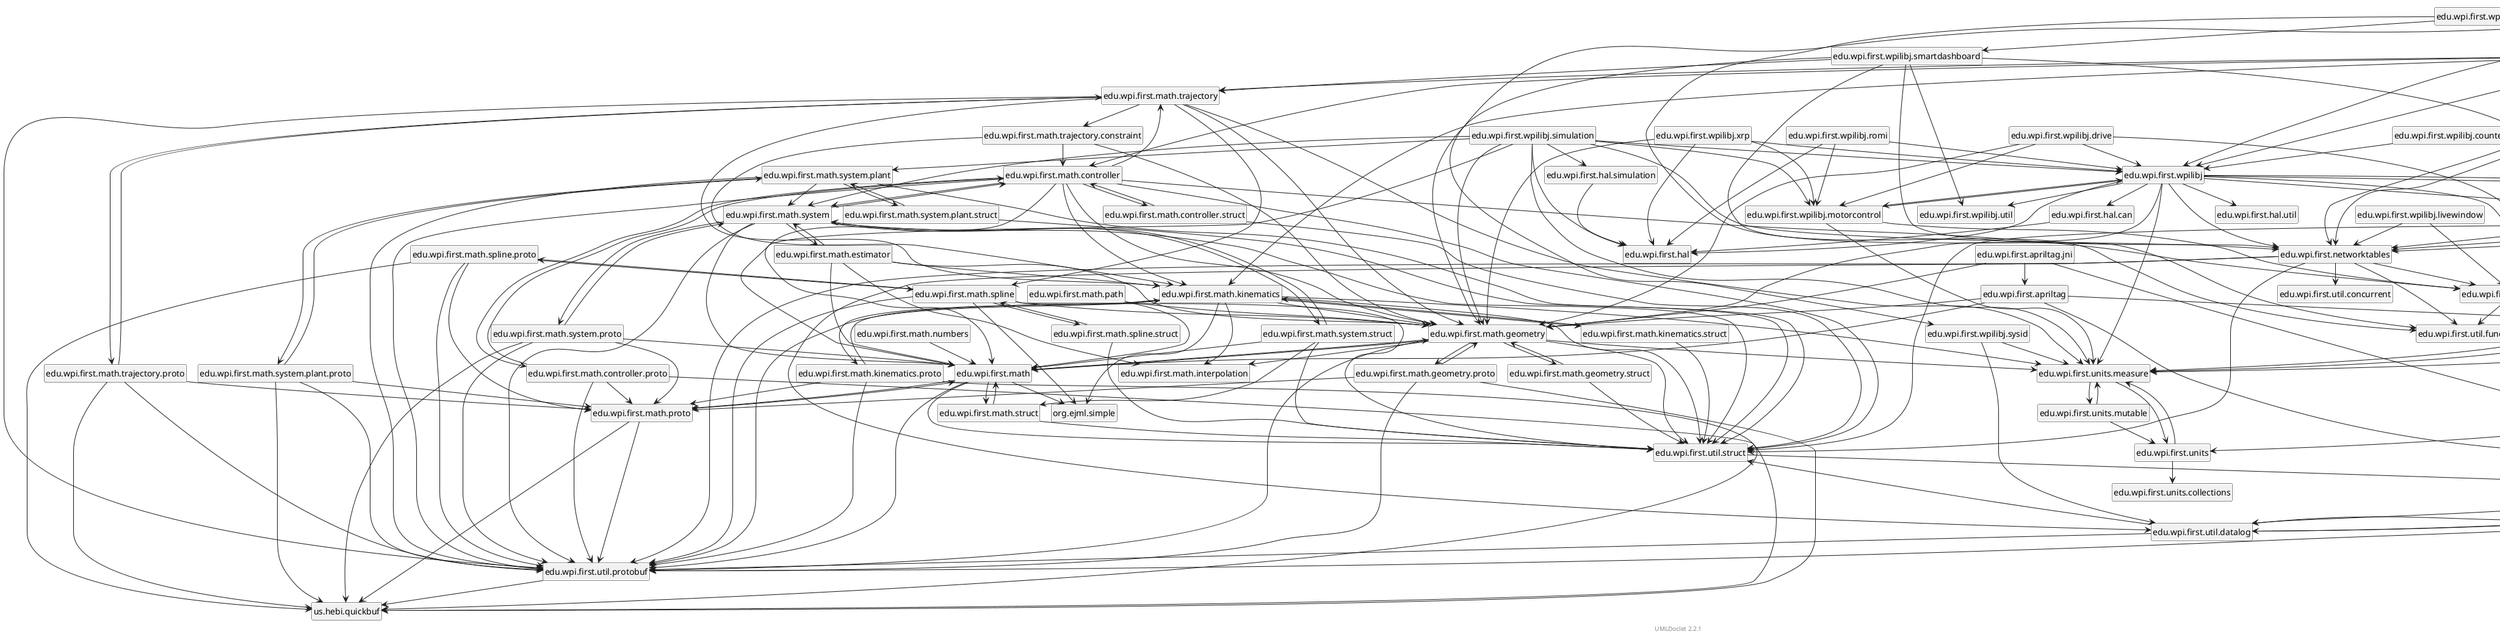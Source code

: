 @startuml
    ' Copyright to this UML and generated images belongs to the author of the corresponding Java sources.

    ' This UML was generated by UMLDoclet (C) Copyright 2016-2025 Talsma ICT.
    ' UMLDoclet 2.2.1 is licensed under the Apache License, version 2.0
    ' and contains parts of PlantUML 1.2024.7 (ASL) Copyright 2009-2025, Arnaud Roques.

    !pragma layout smetana
    skinparam backgroundcolor transparent
    set namespaceSeparator none
    hide circle
    hide empty fields
    hide empty methods

    edu.wpi.first.apriltag --> edu.wpi.first.math.geometry
    edu.wpi.first.apriltag --> edu.wpi.first.util
    edu.wpi.first.apriltag --> org.opencv.core
    edu.wpi.first.apriltag --> edu.wpi.first.math
    edu.wpi.first.apriltag.jni --> edu.wpi.first.apriltag
    edu.wpi.first.apriltag.jni --> edu.wpi.first.math.geometry
    edu.wpi.first.apriltag.jni --> edu.wpi.first.util
    edu.wpi.first.vision --> edu.wpi.first.cscore
    edu.wpi.first.vision --> org.opencv.core
    edu.wpi.first.cameraserver --> edu.wpi.first.networktables
    edu.wpi.first.cameraserver --> edu.wpi.first.cscore
    edu.wpi.first.cameraserver --> edu.wpi.first.util
    edu.wpi.first.cscore --> edu.wpi.first.util
    edu.wpi.first.cscore --> org.opencv.core
    edu.wpi.first.cscore.raw --> edu.wpi.first.cscore
    edu.wpi.first.cscore.raw --> edu.wpi.first.util
    edu.wpi.first.epilogue --> edu.wpi.first.epilogue.logging
    edu.wpi.first.epilogue --> edu.wpi.first.units.measure
    edu.wpi.first.epilogue --> edu.wpi.first.epilogue.logging.errors
    edu.wpi.first.epilogue.logging --> edu.wpi.first.epilogue.logging.errors
    edu.wpi.first.epilogue.logging --> edu.wpi.first.util.sendable
    edu.wpi.first.epilogue.logging --> edu.wpi.first.util.struct
    edu.wpi.first.epilogue.logging --> edu.wpi.first.units
    edu.wpi.first.epilogue.logging --> edu.wpi.first.util.function
    edu.wpi.first.epilogue.logging --> edu.wpi.first.networktables
    edu.wpi.first.epilogue.logging --> edu.wpi.first.util.datalog
    edu.wpi.first.epilogue.logging.errors --> edu.wpi.first.epilogue.logging
    edu.wpi.first.hal.can --> edu.wpi.first.hal
    edu.wpi.first.hal.simulation --> edu.wpi.first.hal
    edu.wpi.first.networktables --> edu.wpi.first.util.struct
    edu.wpi.first.networktables --> edu.wpi.first.util.protobuf
    edu.wpi.first.networktables --> edu.wpi.first.util.function
    edu.wpi.first.networktables --> edu.wpi.first.util.concurrent
    edu.wpi.first.networktables --> edu.wpi.first.util.datalog
    edu.wpi.first.networktables --> edu.wpi.first.util.sendable
    edu.wpi.first.wpilibj2.command --> edu.wpi.first.util.sendable
    edu.wpi.first.wpilibj2.command --> edu.wpi.first.wpilibj
    edu.wpi.first.wpilibj2.command --> edu.wpi.first.math.trajectory
    edu.wpi.first.wpilibj2.command --> edu.wpi.first.math.controller
    edu.wpi.first.wpilibj2.command --> edu.wpi.first.math.kinematics
    edu.wpi.first.wpilibj2.command --> edu.wpi.first.wpilibj.event
    edu.wpi.first.wpilibj2.command --> edu.wpi.first.units.measure
    edu.wpi.first.wpilibj2.command --> edu.wpi.first.util.function
    edu.wpi.first.wpilibj2.command.sysid --> edu.wpi.first.wpilibj.sysid
    edu.wpi.first.wpilibj2.command.sysid --> edu.wpi.first.units.measure
    edu.wpi.first.wpilibj2.command.sysid --> edu.wpi.first.wpilibj2.command
    edu.wpi.first.wpilibj2.command.button --> edu.wpi.first.wpilibj.event
    edu.wpi.first.wpilibj2.command.button --> edu.wpi.first.wpilibj2.command
    edu.wpi.first.wpilibj2.command.button --> edu.wpi.first.math.filter
    edu.wpi.first.wpilibj2.command.button --> edu.wpi.first.networktables
    edu.wpi.first.wpilibj2.command.button --> edu.wpi.first.wpilibj
    edu.wpi.first.wpilibj --> edu.wpi.first.util.sendable
    edu.wpi.first.wpilibj --> edu.wpi.first.hal
    edu.wpi.first.wpilibj --> edu.wpi.first.units.measure
    edu.wpi.first.wpilibj --> edu.wpi.first.math.geometry
    edu.wpi.first.wpilibj --> edu.wpi.first.wpilibj.motorcontrol
    edu.wpi.first.wpilibj --> edu.wpi.first.networktables
    edu.wpi.first.wpilibj --> edu.wpi.first.wpilibj.util
    edu.wpi.first.wpilibj --> edu.wpi.first.hal.util
    edu.wpi.first.wpilibj --> edu.wpi.first.hal.can
    edu.wpi.first.wpilibj --> edu.wpi.first.wpilibj.event
    edu.wpi.first.wpilibj --> edu.wpi.first.util.datalog
    edu.wpi.first.wpilibj --> edu.wpi.first.util
    edu.wpi.first.wpilibj.event --> edu.wpi.first.networktables
    edu.wpi.first.wpilibj.event --> edu.wpi.first.math.filter
    edu.wpi.first.wpilibj.motorcontrol --> edu.wpi.first.units.measure
    edu.wpi.first.wpilibj.motorcontrol --> edu.wpi.first.wpilibj
    edu.wpi.first.wpilibj.motorcontrol --> edu.wpi.first.util.sendable
    edu.wpi.first.wpilibj.shuffleboard --> edu.wpi.first.networktables
    edu.wpi.first.wpilibj.shuffleboard --> edu.wpi.first.util.sendable
    edu.wpi.first.wpilibj.shuffleboard --> edu.wpi.first.cscore
    edu.wpi.first.wpilibj.shuffleboard --> edu.wpi.first.util.function
    edu.wpi.first.wpilibj.shuffleboard --> edu.wpi.first.wpilibj.smartdashboard
    edu.wpi.first.wpilibj.sysid --> edu.wpi.first.units.measure
    edu.wpi.first.wpilibj.sysid --> edu.wpi.first.util.datalog
    edu.wpi.first.wpilibj.drive --> edu.wpi.first.util.sendable
    edu.wpi.first.wpilibj.drive --> edu.wpi.first.wpilibj.motorcontrol
    edu.wpi.first.wpilibj.drive --> edu.wpi.first.math.geometry
    edu.wpi.first.wpilibj.drive --> edu.wpi.first.wpilibj
    edu.wpi.first.wpilibj.simulation --> edu.wpi.first.hal
    edu.wpi.first.wpilibj.simulation --> edu.wpi.first.wpilibj
    edu.wpi.first.wpilibj.simulation --> edu.wpi.first.hal.simulation
    edu.wpi.first.wpilibj.simulation --> edu.wpi.first.math.system.plant
    edu.wpi.first.wpilibj.simulation --> edu.wpi.first.math.system
    edu.wpi.first.wpilibj.simulation --> edu.wpi.first.units.measure
    edu.wpi.first.wpilibj.simulation --> edu.wpi.first.math
    edu.wpi.first.wpilibj.simulation --> edu.wpi.first.math.geometry
    edu.wpi.first.wpilibj.simulation --> edu.wpi.first.wpilibj.motorcontrol
    edu.wpi.first.wpilibj.simulation --> edu.wpi.first.networktables
    edu.wpi.first.wpilibj.livewindow --> edu.wpi.first.networktables
    edu.wpi.first.wpilibj.livewindow --> edu.wpi.first.util.sendable
    edu.wpi.first.wpilibj.counter --> edu.wpi.first.util.sendable
    edu.wpi.first.wpilibj.counter --> edu.wpi.first.wpilibj
    edu.wpi.first.wpilibj.smartdashboard --> edu.wpi.first.networktables
    edu.wpi.first.wpilibj.smartdashboard --> edu.wpi.first.math.geometry
    edu.wpi.first.wpilibj.smartdashboard --> edu.wpi.first.util.sendable
    edu.wpi.first.wpilibj.smartdashboard --> edu.wpi.first.wpilibj.util
    edu.wpi.first.wpilibj.smartdashboard --> edu.wpi.first.util.function
    edu.wpi.first.wpilibj.smartdashboard --> edu.wpi.first.math.trajectory
    edu.wpi.first.math.filter --> edu.wpi.first.util
    edu.wpi.first.math --> edu.wpi.first.math.geometry
    edu.wpi.first.math --> edu.wpi.first.util.protobuf
    edu.wpi.first.math --> edu.wpi.first.util.struct
    edu.wpi.first.math --> org.ejml.simple
    edu.wpi.first.math --> edu.wpi.first.math.proto
    edu.wpi.first.math --> edu.wpi.first.math.struct
    edu.wpi.first.math.proto --> us.hebi.quickbuf
    edu.wpi.first.math.proto --> edu.wpi.first.util.protobuf
    edu.wpi.first.math.proto --> edu.wpi.first.math
    edu.wpi.first.math.spline --> org.ejml.simple
    edu.wpi.first.math.spline --> edu.wpi.first.math.geometry
    edu.wpi.first.math.spline --> edu.wpi.first.util.protobuf
    edu.wpi.first.math.spline --> edu.wpi.first.util.struct
    edu.wpi.first.math.spline --> edu.wpi.first.math.spline.proto
    edu.wpi.first.math.spline --> edu.wpi.first.math.spline.struct
    edu.wpi.first.math.spline.proto --> edu.wpi.first.util.protobuf
    edu.wpi.first.math.spline.proto --> us.hebi.quickbuf
    edu.wpi.first.math.spline.proto --> edu.wpi.first.math.proto
    edu.wpi.first.math.spline.proto --> edu.wpi.first.math.spline
    edu.wpi.first.math.spline.struct --> edu.wpi.first.util.struct
    edu.wpi.first.math.spline.struct --> edu.wpi.first.math.spline
    edu.wpi.first.math.system --> edu.wpi.first.math
    edu.wpi.first.math.system --> edu.wpi.first.util.protobuf
    edu.wpi.first.math.system --> edu.wpi.first.util.struct
    edu.wpi.first.math.system --> edu.wpi.first.math.system.proto
    edu.wpi.first.math.system --> edu.wpi.first.math.system.struct
    edu.wpi.first.math.system --> edu.wpi.first.math.controller
    edu.wpi.first.math.system --> edu.wpi.first.math.estimator
    edu.wpi.first.math.system.proto --> edu.wpi.first.util.protobuf
    edu.wpi.first.math.system.proto --> edu.wpi.first.math
    edu.wpi.first.math.system.proto --> us.hebi.quickbuf
    edu.wpi.first.math.system.proto --> edu.wpi.first.math.proto
    edu.wpi.first.math.system.proto --> edu.wpi.first.math.system
    edu.wpi.first.math.system.plant.proto --> edu.wpi.first.util.protobuf
    edu.wpi.first.math.system.plant.proto --> us.hebi.quickbuf
    edu.wpi.first.math.system.plant.proto --> edu.wpi.first.math.proto
    edu.wpi.first.math.system.plant.proto --> edu.wpi.first.math.system.plant
    edu.wpi.first.math.system.plant --> edu.wpi.first.util.protobuf
    edu.wpi.first.math.system.plant --> edu.wpi.first.util.struct
    edu.wpi.first.math.system.plant --> edu.wpi.first.math.system.plant.proto
    edu.wpi.first.math.system.plant --> edu.wpi.first.math.system.plant.struct
    edu.wpi.first.math.system.plant --> edu.wpi.first.math.system
    edu.wpi.first.math.system.plant.struct --> edu.wpi.first.util.struct
    edu.wpi.first.math.system.plant.struct --> edu.wpi.first.math.system.plant
    edu.wpi.first.math.system.struct --> edu.wpi.first.util.struct
    edu.wpi.first.math.system.struct --> edu.wpi.first.math.struct
    edu.wpi.first.math.system.struct --> edu.wpi.first.math
    edu.wpi.first.math.system.struct --> edu.wpi.first.math.system
    edu.wpi.first.math.path --> edu.wpi.first.math.geometry
    edu.wpi.first.math.path --> edu.wpi.first.math
    edu.wpi.first.math.trajectory.proto --> edu.wpi.first.util.protobuf
    edu.wpi.first.math.trajectory.proto --> us.hebi.quickbuf
    edu.wpi.first.math.trajectory.proto --> edu.wpi.first.math.proto
    edu.wpi.first.math.trajectory.proto --> edu.wpi.first.math.trajectory
    edu.wpi.first.math.trajectory --> edu.wpi.first.math.geometry
    edu.wpi.first.math.trajectory --> edu.wpi.first.math.spline
    edu.wpi.first.math.trajectory --> edu.wpi.first.util.protobuf
    edu.wpi.first.math.trajectory --> edu.wpi.first.math.trajectory.proto
    edu.wpi.first.math.trajectory --> edu.wpi.first.units.measure
    edu.wpi.first.math.trajectory --> edu.wpi.first.math.trajectory.constraint
    edu.wpi.first.math.trajectory --> edu.wpi.first.math.kinematics
    edu.wpi.first.math.trajectory.constraint --> edu.wpi.first.math.geometry
    edu.wpi.first.math.trajectory.constraint --> edu.wpi.first.math.kinematics
    edu.wpi.first.math.trajectory.constraint --> edu.wpi.first.math.controller
    edu.wpi.first.math.kinematics --> edu.wpi.first.util.protobuf
    edu.wpi.first.math.kinematics --> edu.wpi.first.util.struct
    edu.wpi.first.math.kinematics --> edu.wpi.first.math.kinematics.proto
    edu.wpi.first.math.kinematics --> edu.wpi.first.math.kinematics.struct
    edu.wpi.first.math.kinematics --> edu.wpi.first.units.measure
    edu.wpi.first.math.kinematics --> edu.wpi.first.math.geometry
    edu.wpi.first.math.kinematics --> edu.wpi.first.math.interpolation
    edu.wpi.first.math.kinematics --> org.ejml.simple
    edu.wpi.first.math.kinematics.proto --> edu.wpi.first.util.protobuf
    edu.wpi.first.math.kinematics.proto --> us.hebi.quickbuf
    edu.wpi.first.math.kinematics.proto --> edu.wpi.first.math.proto
    edu.wpi.first.math.kinematics.proto --> edu.wpi.first.math.kinematics
    edu.wpi.first.math.kinematics.struct --> edu.wpi.first.util.struct
    edu.wpi.first.math.kinematics.struct --> edu.wpi.first.math.kinematics
    edu.wpi.first.math.struct --> edu.wpi.first.util.struct
    edu.wpi.first.math.struct --> edu.wpi.first.math
    edu.wpi.first.math.controller.proto --> edu.wpi.first.util.protobuf
    edu.wpi.first.math.controller.proto --> us.hebi.quickbuf
    edu.wpi.first.math.controller.proto --> edu.wpi.first.math.proto
    edu.wpi.first.math.controller.proto --> edu.wpi.first.math.controller
    edu.wpi.first.math.controller --> edu.wpi.first.math
    edu.wpi.first.math.controller --> edu.wpi.first.math.system
    edu.wpi.first.math.controller --> edu.wpi.first.math.geometry
    edu.wpi.first.math.controller --> edu.wpi.first.math.trajectory
    edu.wpi.first.math.controller --> edu.wpi.first.util.protobuf
    edu.wpi.first.math.controller --> edu.wpi.first.util.struct
    edu.wpi.first.math.controller --> edu.wpi.first.math.controller.struct
    edu.wpi.first.math.controller --> edu.wpi.first.math.controller.proto
    edu.wpi.first.math.controller --> edu.wpi.first.math.kinematics
    edu.wpi.first.math.controller --> edu.wpi.first.util.sendable
    edu.wpi.first.math.controller.struct --> edu.wpi.first.util.struct
    edu.wpi.first.math.controller.struct --> edu.wpi.first.math.controller
    edu.wpi.first.math.estimator --> edu.wpi.first.math
    edu.wpi.first.math.estimator --> edu.wpi.first.math.kinematics
    edu.wpi.first.math.estimator --> edu.wpi.first.math.geometry
    edu.wpi.first.math.estimator --> edu.wpi.first.math.interpolation
    edu.wpi.first.math.estimator --> edu.wpi.first.math.system
    edu.wpi.first.math.geometry --> edu.wpi.first.util.protobuf
    edu.wpi.first.math.geometry --> edu.wpi.first.util.struct
    edu.wpi.first.math.geometry --> edu.wpi.first.units.measure
    edu.wpi.first.math.geometry --> edu.wpi.first.math
    edu.wpi.first.math.geometry --> edu.wpi.first.math.geometry.proto
    edu.wpi.first.math.geometry --> edu.wpi.first.math.geometry.struct
    edu.wpi.first.math.geometry --> edu.wpi.first.math.interpolation
    edu.wpi.first.math.geometry.proto --> edu.wpi.first.util.protobuf
    edu.wpi.first.math.geometry.proto --> us.hebi.quickbuf
    edu.wpi.first.math.geometry.proto --> edu.wpi.first.math.proto
    edu.wpi.first.math.geometry.proto --> edu.wpi.first.math.geometry
    edu.wpi.first.math.geometry.struct --> edu.wpi.first.util.struct
    edu.wpi.first.math.geometry.struct --> edu.wpi.first.math.geometry
    edu.wpi.first.math.numbers --> edu.wpi.first.math
    edu.wpi.first.units --> edu.wpi.first.units.measure
    edu.wpi.first.units --> edu.wpi.first.units.collections
    edu.wpi.first.units.mutable --> edu.wpi.first.units
    edu.wpi.first.units.mutable --> edu.wpi.first.units.measure
    edu.wpi.first.units.measure --> edu.wpi.first.units
    edu.wpi.first.units.measure --> edu.wpi.first.units.mutable
    edu.wpi.first.util --> edu.wpi.first.util.datalog
    edu.wpi.first.util.protobuf --> edu.wpi.first.util
    edu.wpi.first.util.protobuf --> us.hebi.quickbuf
    edu.wpi.first.util.sendable --> edu.wpi.first.util.function
    edu.wpi.first.util.struct --> edu.wpi.first.util
    edu.wpi.first.util.datalog --> edu.wpi.first.util.struct
    edu.wpi.first.util.datalog --> edu.wpi.first.util.protobuf
    edu.wpi.first.util.datalog --> edu.wpi.first.util
    edu.wpi.first.wpilibj.romi --> edu.wpi.first.hal
    edu.wpi.first.wpilibj.romi --> edu.wpi.first.wpilibj.motorcontrol
    edu.wpi.first.wpilibj.romi --> edu.wpi.first.wpilibj
    edu.wpi.first.wpilibj.xrp --> edu.wpi.first.wpilibj.motorcontrol
    edu.wpi.first.wpilibj.xrp --> edu.wpi.first.hal
    edu.wpi.first.wpilibj.xrp --> edu.wpi.first.wpilibj
    edu.wpi.first.wpilibj.xrp --> edu.wpi.first.math.geometry

    ' Package links
    class "edu.wpi.first.apriltag" [[edu/wpi/first/apriltag/package-summary.html]] { }
    class "edu.wpi.first.math.geometry" [[edu/wpi/first/math/geometry/package-summary.html]] {}
    class "edu.wpi.first.util" [[edu/wpi/first/util/package-summary.html]] {}
    class "edu.wpi.first.math" [[edu/wpi/first/math/package-summary.html]] {}
    class "edu.wpi.first.apriltag.jni" [[edu/wpi/first/apriltag/jni/package-summary.html]] {}
    class "edu.wpi.first.vision" [[edu/wpi/first/vision/package-summary.html]] {}
    class "edu.wpi.first.cscore" [[edu/wpi/first/cscore/package-summary.html]] {}
    class "edu.wpi.first.cameraserver" [[edu/wpi/first/cameraserver/package-summary.html]] {}
    class "edu.wpi.first.networktables" [[edu/wpi/first/networktables/package-summary.html]] {}
    class "edu.wpi.first.cscore.raw" [[edu/wpi/first/cscore/raw/package-summary.html]] {}
    class "edu.wpi.first.epilogue" [[edu/wpi/first/epilogue/package-summary.html]] {}
    class "edu.wpi.first.epilogue.logging" [[edu/wpi/first/epilogue/logging/package-summary.html]] {}
    class "edu.wpi.first.units.measure" [[edu/wpi/first/units/measure/package-summary.html]] {}
    class "edu.wpi.first.epilogue.logging.errors" [[edu/wpi/first/epilogue/logging/errors/package-summary.html]] {}
    class "edu.wpi.first.util.sendable" [[edu/wpi/first/util/sendable/package-summary.html]] {}
    class "edu.wpi.first.util.struct" [[edu/wpi/first/util/struct/package-summary.html]] {}
    class "edu.wpi.first.units" [[edu/wpi/first/units/package-summary.html]] {}
    class "edu.wpi.first.util.function" [[edu/wpi/first/util/function/package-summary.html]] {}
    class "edu.wpi.first.util.datalog" [[edu/wpi/first/util/datalog/package-summary.html]] {}
    class "edu.wpi.first.hal.can" [[edu/wpi/first/hal/can/package-summary.html]] {}
    class "edu.wpi.first.hal" [[edu/wpi/first/hal/package-summary.html]] {}
    class "edu.wpi.first.hal.simulation" [[edu/wpi/first/hal/simulation/package-summary.html]] {}
    class "edu.wpi.first.util.protobuf" [[edu/wpi/first/util/protobuf/package-summary.html]] {}
    class "edu.wpi.first.util.concurrent" [[edu/wpi/first/util/concurrent/package-summary.html]] {}
    class "edu.wpi.first.wpilibj2.command" [[edu/wpi/first/wpilibj2/command/package-summary.html]] {}
    class "edu.wpi.first.wpilibj" [[edu/wpi/first/wpilibj/package-summary.html]] {}
    class "edu.wpi.first.math.trajectory" [[edu/wpi/first/math/trajectory/package-summary.html]] {}
    class "edu.wpi.first.math.controller" [[edu/wpi/first/math/controller/package-summary.html]] {}
    class "edu.wpi.first.math.kinematics" [[edu/wpi/first/math/kinematics/package-summary.html]] {}
    class "edu.wpi.first.wpilibj.event" [[edu/wpi/first/wpilibj/event/package-summary.html]] {}
    class "edu.wpi.first.wpilibj2.command.sysid" [[edu/wpi/first/wpilibj2/command/sysid/package-summary.html]] {}
    class "edu.wpi.first.wpilibj.sysid" [[edu/wpi/first/wpilibj/sysid/package-summary.html]] {}
    class "edu.wpi.first.wpilibj2.command.button" [[edu/wpi/first/wpilibj2/command/button/package-summary.html]] {}
    class "edu.wpi.first.math.filter" [[edu/wpi/first/math/filter/package-summary.html]] {}
    class "edu.wpi.first.wpilibj.motorcontrol" [[edu/wpi/first/wpilibj/motorcontrol/package-summary.html]] {}
    class "edu.wpi.first.wpilibj.util" [[edu/wpi/first/wpilibj/util/package-summary.html]] {}
    class "edu.wpi.first.hal.util" [[edu/wpi/first/hal/util/package-summary.html]] {}
    class "edu.wpi.first.wpilibj.shuffleboard" [[edu/wpi/first/wpilibj/shuffleboard/package-summary.html]] {}
    class "edu.wpi.first.wpilibj.smartdashboard" [[edu/wpi/first/wpilibj/smartdashboard/package-summary.html]] {}
    class "edu.wpi.first.wpilibj.drive" [[edu/wpi/first/wpilibj/drive/package-summary.html]] {}
    class "edu.wpi.first.wpilibj.simulation" [[edu/wpi/first/wpilibj/simulation/package-summary.html]] {}
    class "edu.wpi.first.math.system.plant" [[edu/wpi/first/math/system/plant/package-summary.html]] {}
    class "edu.wpi.first.math.system" [[edu/wpi/first/math/system/package-summary.html]] {}
    class "edu.wpi.first.wpilibj.livewindow" [[edu/wpi/first/wpilibj/livewindow/package-summary.html]] {}
    class "edu.wpi.first.wpilibj.counter" [[edu/wpi/first/wpilibj/counter/package-summary.html]] {}
    class "edu.wpi.first.math.proto" [[edu/wpi/first/math/proto/package-summary.html]] {}
    class "edu.wpi.first.math.struct" [[edu/wpi/first/math/struct/package-summary.html]] {}
    class "edu.wpi.first.math.spline" [[edu/wpi/first/math/spline/package-summary.html]] {}
    class "edu.wpi.first.math.spline.proto" [[edu/wpi/first/math/spline/proto/package-summary.html]] {}
    class "edu.wpi.first.math.spline.struct" [[edu/wpi/first/math/spline/struct/package-summary.html]] {}
    class "edu.wpi.first.math.system.proto" [[edu/wpi/first/math/system/proto/package-summary.html]] {}
    class "edu.wpi.first.math.system.struct" [[edu/wpi/first/math/system/struct/package-summary.html]] {}
    class "edu.wpi.first.math.estimator" [[edu/wpi/first/math/estimator/package-summary.html]] {}
    class "edu.wpi.first.math.system.plant.proto" [[edu/wpi/first/math/system/plant/proto/package-summary.html]] {}
    class "edu.wpi.first.math.system.plant.struct" [[edu/wpi/first/math/system/plant/struct/package-summary.html]] {}
    class "edu.wpi.first.math.path" [[edu/wpi/first/math/path/package-summary.html]] {}
    class "edu.wpi.first.math.trajectory.proto" [[edu/wpi/first/math/trajectory/proto/package-summary.html]] {}
    class "edu.wpi.first.math.trajectory.constraint" [[edu/wpi/first/math/trajectory/constraint/package-summary.html]] {}
    class "edu.wpi.first.math.kinematics.proto" [[edu/wpi/first/math/kinematics/proto/package-summary.html]] {}
    class "edu.wpi.first.math.kinematics.struct" [[edu/wpi/first/math/kinematics/struct/package-summary.html]] {}
    class "edu.wpi.first.math.interpolation" [[edu/wpi/first/math/interpolation/package-summary.html]] {}
    class "edu.wpi.first.math.controller.proto" [[edu/wpi/first/math/controller/proto/package-summary.html]] {}
    class "edu.wpi.first.math.controller.struct" [[edu/wpi/first/math/controller/struct/package-summary.html]] {}
    class "edu.wpi.first.math.geometry.proto" [[edu/wpi/first/math/geometry/proto/package-summary.html]] {}
    class "edu.wpi.first.math.geometry.struct" [[edu/wpi/first/math/geometry/struct/package-summary.html]] {}
    class "edu.wpi.first.math.numbers" [[edu/wpi/first/math/numbers/package-summary.html]] {}
    class "edu.wpi.first.units.collections" [[edu/wpi/first/units/collections/package-summary.html]] {}
    class "edu.wpi.first.units.mutable" [[edu/wpi/first/units/mutable/package-summary.html]] {}
    class "edu.wpi.first.wpilibj.romi" [[edu/wpi/first/wpilibj/romi/package-summary.html]] {}
    class "edu.wpi.first.wpilibj.xrp" [[edu/wpi/first/wpilibj/xrp/package-summary.html]] {}

    <style>
        footer {
            HyperLinkColor #8
            HyperLinkUnderlineThickness 0
        }
    </style>
    footer \n[[https://github.com/talsma-ict/umldoclet UMLDoclet 2.2.1]]
    ' Generated 2025-04-18T02:14:34.423904382Z[GMT]
@enduml
